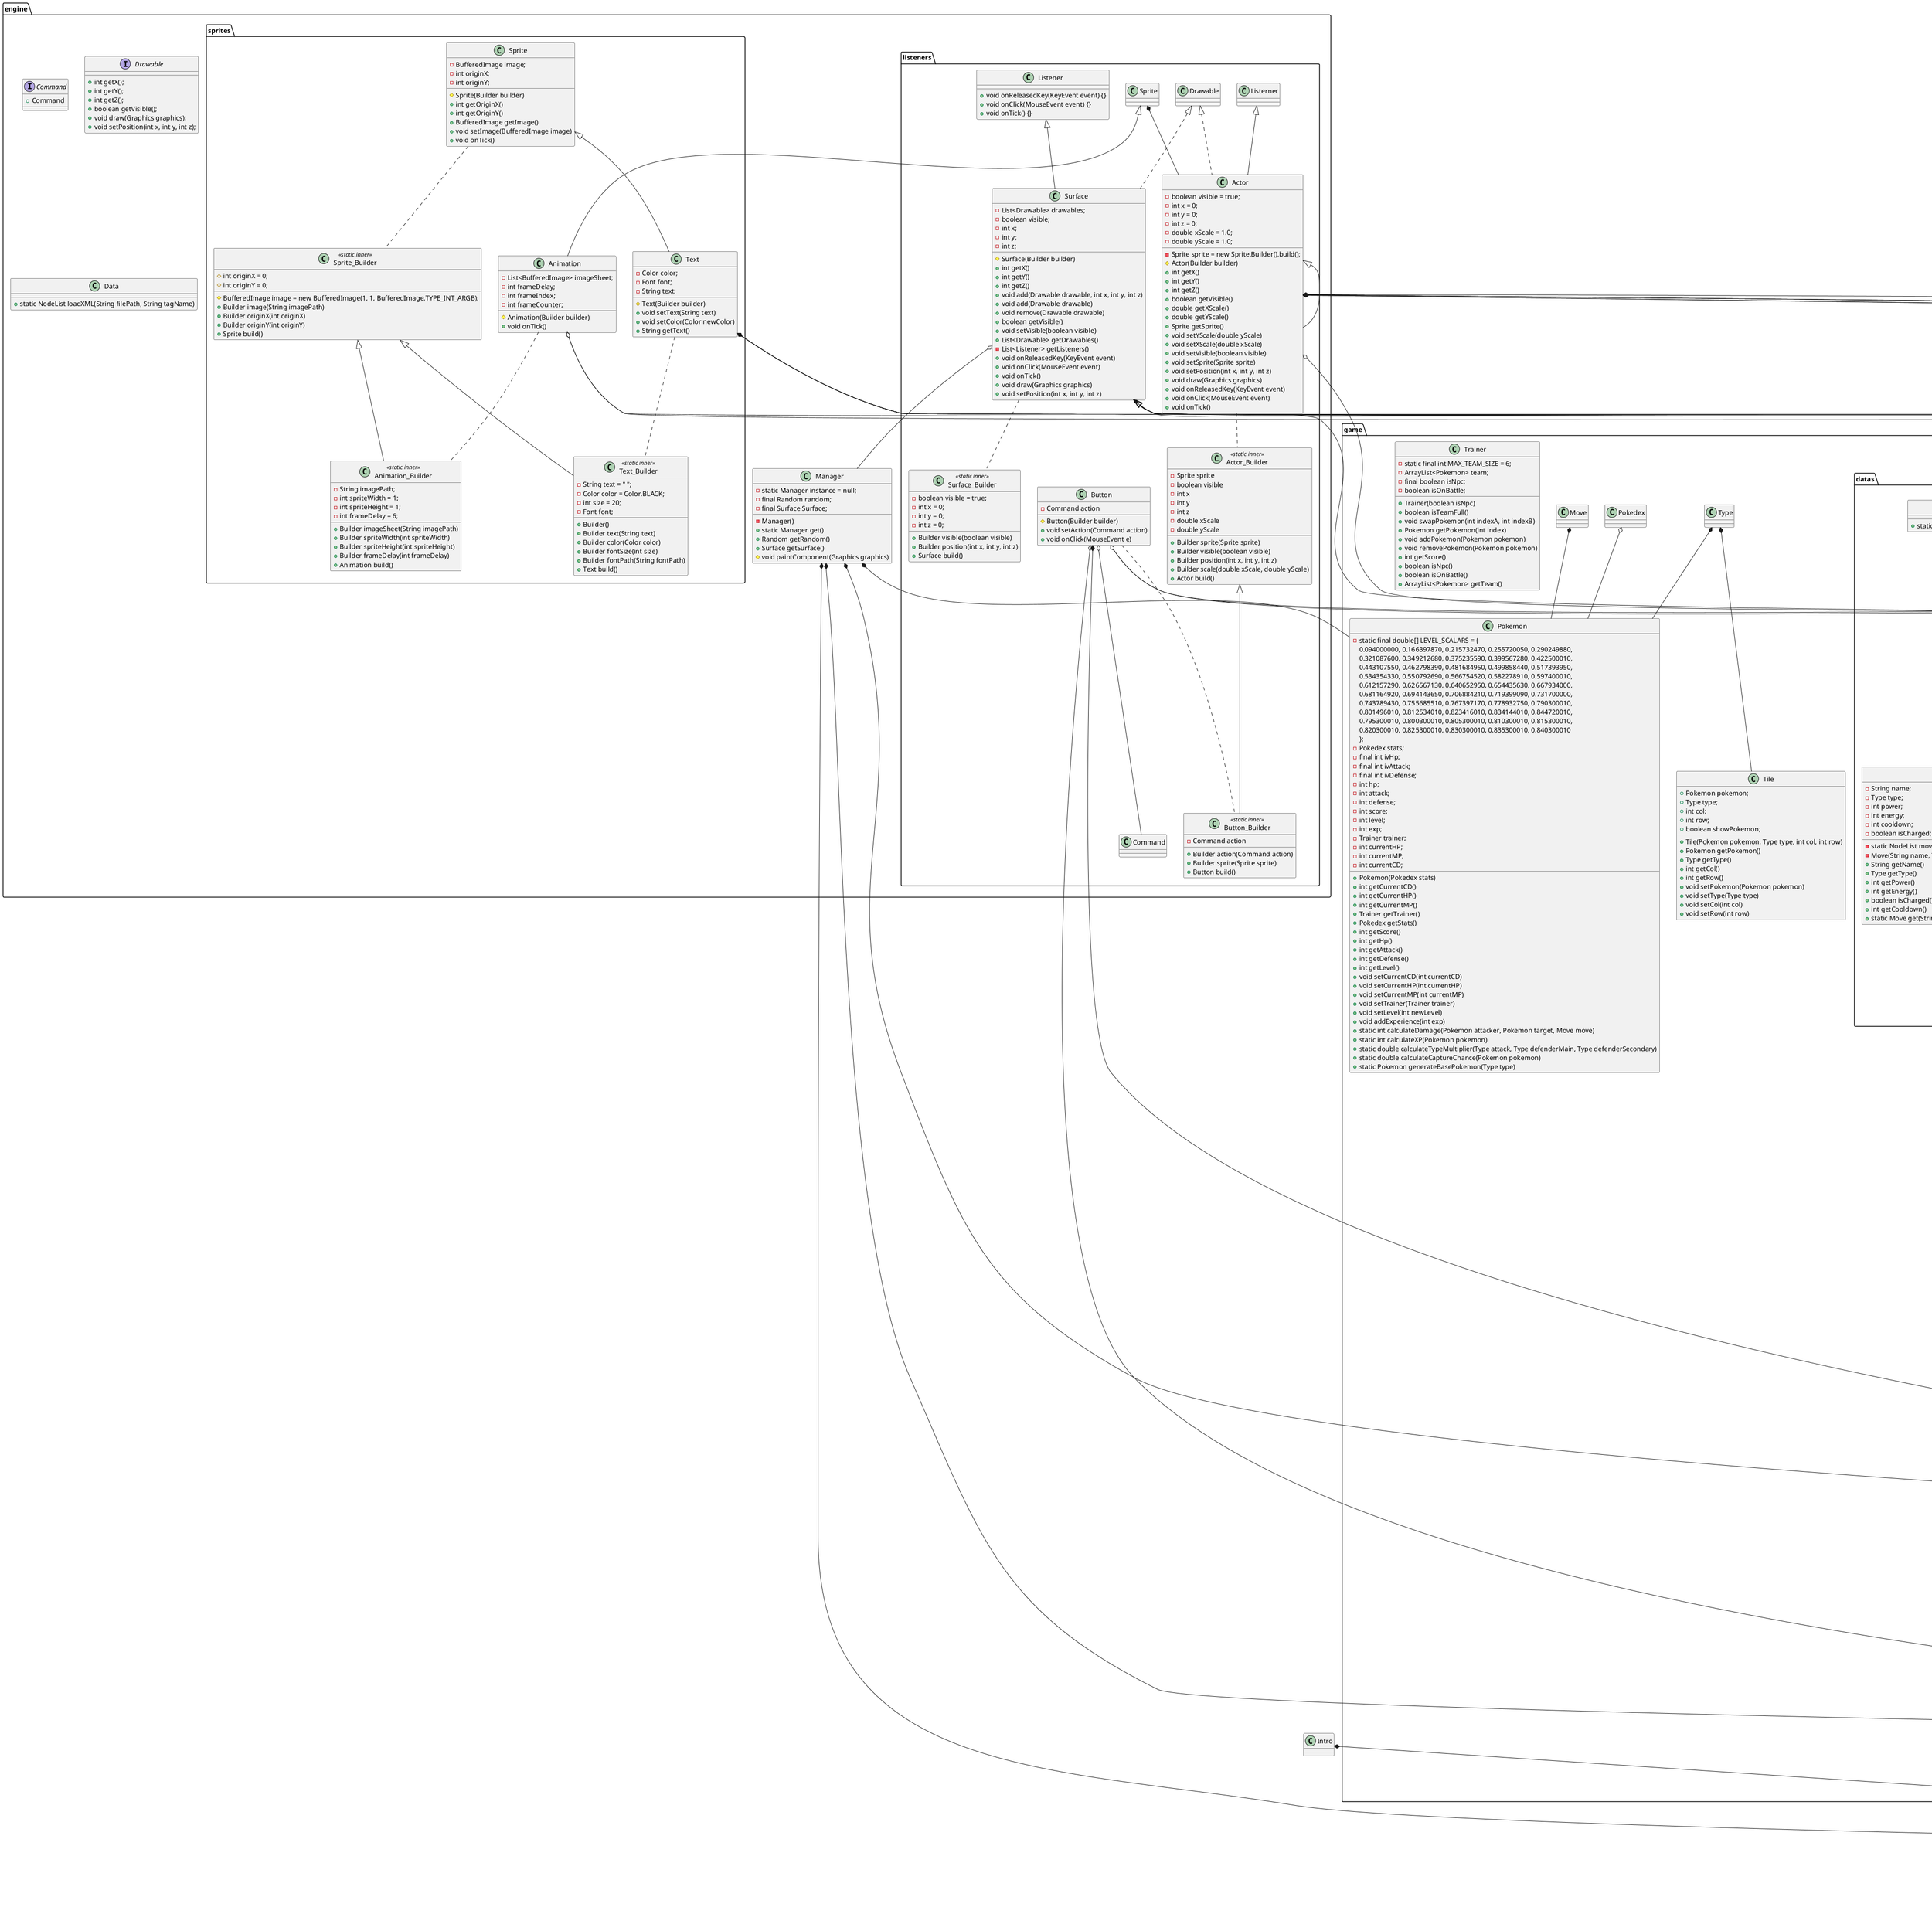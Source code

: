 @startuml src

package engine 
{
    package listeners
    {
        class Actor{
            - Sprite sprite = new Sprite.Builder().build();
            - boolean visible = true;
            - int x = 0;
            - int y = 0;
            - int z = 0;
            - double xScale = 1.0;
            - double yScale = 1.0;

            # Actor(Builder builder) 
            + int getX() 
            + int getY() 
            + int getZ() 
            + boolean getVisible() 
            + double getXScale()
            + double getYScale() 
            + Sprite getSprite()
            + void setYScale(double yScale) 
            + void setXScale(double xScale) 
            + void setVisible(boolean visible) 
            + void setSprite(Sprite sprite) 
            + void setPosition(int x, int y, int z) 
            + void draw(Graphics graphics)
            + void onReleasedKey(KeyEvent event) 
            + void onClick(MouseEvent event)
            + void onTick() 

        } 

        'Inheritance'
        Listerner <|-- Actor
        Drawable <|.. Actor  

        'Composition'
        Sprite *-- Actor

        class Actor_Builder <<static inner>> {
            - Sprite sprite
            - boolean visible
            - int x
            - int y
            - int z
            - double xScale
            - double yScale
            + Builder sprite(Sprite sprite) 
            + Builder visible(boolean visible)
            + Builder position(int x, int y, int z)
            + Builder scale(double xScale, double yScale)
            + Actor build()
        }

        Actor .. Actor_Builder

        class Button{ 
            - Command action
            # Button(Builder builder)
            + void setAction(Command action)
            + void onClick(MouseEvent e)
        }

        Actor <|-- Actor

        class Button_Builder <<static inner>> {
            - Command action
            + Builder action(Command action)
            + Builder sprite(Sprite sprite)
            + Button build()
        }  

        Actor_Builder <|-- Button_Builder
        Button .. Button_Builder
        Button o-- Command

        class Listener{
            + void onReleasedKey(KeyEvent event) {}
            + void onClick(MouseEvent event) {}
            + void onTick() {}
        }



        class Surface{
            - List<Drawable> drawables;
            - boolean visible;
            - int x;
            - int y;
            - int z;
            # Surface(Builder builder)
            + int getX()
            + int getY()
            + int getZ()
            + void add(Drawable drawable, int x, int y, int z)
            + void add(Drawable drawable)
            + void remove(Drawable drawable)
            + boolean getVisible()
            + void setVisible(boolean visible)
            + List<Drawable> getDrawables()
            - List<Listener> getListeners()
            + void onReleasedKey(KeyEvent event)
            + void onClick(MouseEvent event)
            + void onTick()
            + void draw(Graphics graphics)
            + void setPosition(int x, int y, int z)
        }

        Listener <|-- Surface
        Drawable <|.. Surface


        class Surface_Builder <<static inner>> {
            - boolean visible = true;
            - int x = 0;
            - int y = 0;
            - int z = 0;
            + Builder visible(boolean visible)
            + Builder position(int x, int y, int z) 
            + Surface build()
        } 

        Surface .. Surface_Builder

    }

    package sprites{
        class Animation{
            - List<BufferedImage> imageSheet;
            - int frameDelay;
            - int frameIndex;
            - int frameCounter;
            # Animation(Builder builder) 
            + void onTick()
        }

        class Animation_Builder <<static inner>> {
            - String imagePath;
            - int spriteWidth = 1;
            - int spriteHeight = 1;
            - int frameDelay = 6;
            + Builder imageSheet(String imagePath)
            + Builder spriteWidth(int spriteWidth)
            + Builder spriteHeight(int spriteHeight)
            + Builder frameDelay(int frameDelay)
            + Animation build() 
        }

        Sprite <|-- Animation
        Sprite_Builder <|-- Animation_Builder
        Animation .. Animation_Builder

        class Sprite{
            - BufferedImage image;
            - int originX;
            - int originY; 
            # Sprite(Builder builder)
            + int getOriginX()
            + int getOriginY()
            + BufferedImage getImage()
            + void setImage(BufferedImage image)
            + void onTick()
        }

        class Sprite_Builder <<static inner>> {
            # BufferedImage image = new BufferedImage(1, 1, BufferedImage.TYPE_INT_ARGB);
            # int originX = 0;
            # int originY = 0;
            + Builder image(String imagePath) 
            + Builder originX(int originX)
            + Builder originY(int originY) 
            + Sprite build() 
        }
            
        Sprite .. Sprite_Builder

        class Text{
            - Color color;
            - Font font;
            - String text; 
            # Text(Builder builder)
            + void setText(String text)
            + void setColor(Color newColor)
            + String getText() 
        }

        class Text_Builder <<static inner>> {
            - String text = " ";
            - Color color = Color.BLACK;
            - int size = 20;
            - Font font;
            + Builder()
            + Builder text(String text)
            + Builder color(Color color)
            + Builder fontSize(int size)
            + Builder fontPath(String fontPath)
            + Text build()
        }

        Sprite <|-- Text
        Sprite_Builder <|-- Text_Builder
        Text .. Text_Builder
    }

    interface Command{
        + Command
    }

    class Manager{
        - static Manager instance = null; 
        - final Random random;
        - final Surface Surface;
        - Manager() 
        + static Manager get()
        + Random getRandom() 
        + Surface getSurface()  
        # void paintComponent(Graphics graphics) 
    }

    'algo com Random aqui"
    Surface o-- Manager

    interface Drawable{
        + int getX();
        + int getY();
        + int getZ();
        + boolean getVisible();
        + void draw(Graphics graphics);
        + void setPosition(int x, int y, int z);
    }

    class Data{
        + static NodeList loadXML(String filePath, String tagName)
    }

}

package game{
    package actors{
        package battle{

            class ActionMenu{
                - static final Sprite BACKGROUND = new Sprite.Builder().image("assets/gui/battle/ActionsBox.png").build();
                - final Button fightButton;
                - final Button switchButton;
                - final Button bagButton;
                - final Button runButton;
                - final Text text;

                + ActionMenu(Builder builder, Battle battle)
                + void setText(String string)
                + static String getIdleText(Pokemon pokemon)
            }

            Surface <|-- ActionMenu

            class ActionTexts{
                - static final Sprite background = new Sprite.Builder().image("assets/gui/battle/TextsBox.png").build();
                - final Text topText = new Text.Builder().fontSize(19).build(); 
                - final Text bottomText = new Text.Builder().fontSize(19).build(); 

                + ActionTexts(Builder builder)
                + void setTopText(String text)
                + void setBottomText(String text)
                + static String getActionText(Pokemon pokemon)
                + static String getCaptureMessage(Pokemon pokemon)
                + static String getCaptureFailureMessage(Pokemon pokemon, double captureChance, double randomValue)
                + static String getAttackText(Pokemon attacker, Move move) 
                + static String getEncounterText(Pokemon pokemon)

            }

            Surface <|-- ActionTexts

            class Battle{
                - static final int DELAY_TICKS = 60;
                - final World world;
                - final Trainer trainer;
                - final Pokemon opponentPokemon;
                - int turnCD;
                - final ActionTexts actionTexts = new ActionTexts(new Surface.Builder());
                - final ActionMenu actionMenu = new ActionMenu(new Surface.Builder(), this);
                - final MovesMenu movesMenu = new MovesMenu(new Surface.Builder(), this);
                - final PartyMenu partyMenu = new PartyMenu(new Surface.Builder(), this);
                - final Actor mainBattleSprite  = new Actor.Builder().scale(-4, 4).build();
                - final PokemonInfo mainPokemonInfo = new PokemonInfo(new Surface.Builder());
                - final Actor opponentBattleSprite  = new Actor.Builder().scale(4, 4).build();
                - final PokemonInfo opponentPokemonInfo = new PokemonInfo(new Surface.Builder());

                + Battle(Builder builder, World world, Trainer trainer, Pokemon opponentPokemon)
                + void onTick()
                + Trainer getTrainer() 
                + Pokemon getOpponentPokemon() 
                + ActionMenu getActionMenu() 
                + PokemonInfo getOpponentPokemonInfo() 
                + ActionTexts getActionTexts() 
                + PartyMenu getPartyMenu() 
                + MovesMenu getMovesMenu() 
                + static void attack(Pokemon attacker, Pokemon target, Move move)
                + void swap(int partyIndex)
                + void capture()
                + void exit()

            }

            'Composition'
            PartyMenu o-- Battle
            Actor o-- Battle
            PokemonInfo o-- Battle
            MovesMenu o-- Battle
            ActionMenu o-- Battle
            ActionTexts o-- Battle
            Trainer o-- Battle
            Pokemon o-- Battle

            'Inheritance'
            Surface <|-- Battle

            class MovesMenu{
                - static final Sprite BACKGROUND = new Sprite.Builder().image("assets/gui/battle/MovesBox.png").build();
                - final Text energy;
                - final Button exitButton;
                - final Text[] moveTexts = new Text[3];
                - final Button[] moveButtons = new Button[3];

                + MovesMenu(Builder builder, Battle battle)
                + void refresh(Battle battle)
                - static void setButtonText(Button button, Text text, Move move, Pokemon attacker) 
            }

            'Composition'
            Actor o-- MovesMenu
            Button o-- MovesMenu
            Sprite o-- MovesMenu
            Text o-- MovesMenu
            Pokemon o-- MovesMenu
            Move o-- MovesMenu

            'Inheritance'
            Surface <|-- MovesMenu

            class PartyMenu{
                - static final Sprite BACKGROUND = new Sprite.Builder().image("assets/gui/battle/ActionsBox.png").build();
                - final Text text;
                - final Text[] slotTexts = new Text[5];
                - final Button[] slotButtons = new Button[5];
                - final Button exitButton;

                + PartyMenu(Builder builder, Battle battle) 
                + void refresh(Battle battle) 
            }

            'Composition'
            Actor o-- PartyMenu
            Button o-- PartyMenu
            Sprite o-- PartyMenu
            Text o-- PartyMenu
            Pokemon o-- PartyMenu
            Trainer o-- PartyMenu

            'Inheritance'
            Surface <|-- PartyMenu
                
            

            class PokemonInfo{
                - static final Sprite BACKGROUND = new Sprite.Builder().image("assets/gui/battle/Bar.png").build();
                - final Text nameText;
                - final Text levelText;
                - final Text hpText;

                + PokemonInfo(Builder builder)
                + void setPokemon(Pokemon pokemon)
            }

            'Composition'
            Actor o-- PokemonInfo
            Sprite o-- PokemonInfo
            Text o-- PokemonInfo
            Pokemon o-- PokemonInfo

            'Inheritance'
            Surface <|-- PokemonInfo
        }

        package world{

            class SearchCommand{
                - final World world;
                - final int row;
                - final int col;

                + SearchCommand(World world, int row, int col)
                + void execute()

            }

            'Implements'
            Command <|.. SearchCommand

            class SwapCommand{
                - final World world;
                - final int index;

                + SwapCommand(World world, int index)
                + void execute()
            }

            'Implements'
            Command <|.. SwapCommand

            'Composition"
            Trainer o-- SwapCommand

            class World{
                - ArrayList<Tile> tiles;
                - Trainer player;
                - Trainer opponent;
                - int selectedIndex;
                - final Actor arrowActor;
                - final Button[] pokemonSlots;
                - final Button[][] gridButtons;
                - final Text scoreText;
                - final Button bagButton;
                - final Button saveButton;
                - final Button exitButton;
                - static final Sprite SCORE_BACKGROUND = new Sprite.Builder().image("assets/gui/world/Score.png").build();
                - static final Sprite STAR = new Sprite.Builder().image("assets/gui/world/Hint.png").build();
                - static final Sprite SAVE = new Sprite.Builder().image("assets/gui/world/Save.png").build();
                - static final Sprite EXIT = new Sprite.Builder().image("assets/gui/world/Exit.png").build();
                - static final Sprite PARTY_BOX = new Sprite.Builder().image("assets/gui/world/Actions.png").build();
                - static final Sprite ARROW = new Sprite.Builder().image("assets/gui/world/Arrow.png").build();

                + World(Builder builder, Trainer player, Trainer opponent, Intro intro)
                + void setText(Trainer player, Trainer opponent)
                + ArrayList<Tile> getTiles() { return tiles; }
                + Trainer getPlayer() { return player; }
                + Trainer getOpponent() { return opponent; }
                + int getSelectedIndex() { return selectedIndex; }
                + void setSelectedIndex(int selectedIndex) { this.selectedIndex = selectedIndex; }
                + void updateParty()
                + void search(Trainer trainer, int row, int col)
                + void refresh()
                + void generateBoard(int rows, int cols)
            }

            'Inheritance'
            Surface <|-- World

            'Composition'
            Manager *-- World
            Actor *-- World
            Button *-- World 
            Sprite *-- World
            Text *-- World
            Pokemon *-- World
            Tile *-- World
            Trainer *-- World 
            Battle *-- World
            
            'Aggregation'
            Intro o-- World
            Pokedex o-- World
            Type o-- World 
        }

        class Gameboy{
            - static final Sprite LONG_BUTTON = new Sprite.Builder().image("assets/gui/gameboy/Long.png").build();
            - static final Sprite ROUND_BUTTON = new Sprite.Builder().image("assets/gui/gameboy/Round.png").build();
            - static final Sprite VISOR = new Sprite.Builder().image("assets/gui/gameboy/Visor.png").build();
            - static final Sprite DPAD = new Sprite.Builder().image("assets/gui/gameboy/Dpad.png").build();

            + Gameboy(Builder builder)
        }

        'Inheritance'
        Surface <|-- Gameboy

        'Composition'
        Actor *-- Gameboy
        Sprite *-- Gameboy

        class Intro{
            - final Button button1;
            - final Button button2;
            - final Button button3;
            - final Button button4;

            + Intro(Builder builder)
        }

        'Inheritance'
        Surface <|-- Intro

        'Composition'
        Actor *-- Intro
        Sprite *-- Intro
        Manager *-- Intro 
        Text *-- Intro
        World *-- Intro

        'Aggregation'
        Button o-- Intro
        Animation o-- Intro
        Pokemon o-- Intro
        Trainer o-- Intro
        Pokedex o-- Intro
    }


    package datas{

        class Data{
            + static NodeList loadXML(String filePath, String tagName)
        }

        class Level{
            - static NodeList levelList = Data.loadXML("assets/Levels.xml", "level");

            + static ArrayList<Tile> get(String name)
        }

        class Move{
            - static NodeList moveList = Data.loadXML("assets/Moves.xml", "move");
            - String name;
            - Type type;
            - int power;
            - int energy;
            - int cooldown;
            - boolean isCharged;

            - Move(String name, Type type, int power, int energy, int cooldown, boolean isCharged) 
            + String getName() 
            + Type getType() 
            + int getPower() 
            + int getEnergy() 
            + boolean isCharged() 
            + int getCooldown() 
            + static Move get(String name)
        }

        class Pokedex{
            - static final ArrayList<Pokedex> entries = new ArrayList<>();
            - String id;
            - String name;
            - Type mainType;
            - Type secondaryType;
            - int baseHp;
            - int baseAttack;
            - int baseDefense;
            - Move fastMove;
            - Move chargedMove;
            - Move optionalMove;
            - int levelToEvolve;
            - String pokemonToEvolve;
            - int catchRate;
            - int baseExp;

            - Pokedex(String id, String name, Type mainType, Type secondaryType, int baseHp,
                                int baseAttack, int baseDefense, Move fastMove, Move chargedMove, Move optionalMove,
                                int levelToEvolve, String pokemonToEvolve, int catchRate, int baseExp)
            + static ArrayList<Pokedex> get()
            + static Pokedex get(String name)
            + String getId() 
            + String getName() 
            + Type getMainType() 
            + Type getSecondaryType() 
            + int getBaseHp() 
            + int getBaseAttack() 
            + int getBaseDefense() 
            + Move getFastMove() 
            + Move getChargedMove() 
            + Move getOptionalMove() 
            + int getLevelToEvolve() 
            + String getPokemonToEvolve()
            + int getCatchRate() 
            + int getBaseExp() 
            +Sprite getSpriteSheet()
        }

        'Composition'
        Sprite *-- Pokedex
        
        'Aggregation'
        Animation o-- Pokedex

        class Type{
            - static final ArrayList<Type> entries = new ArrayList<>();
            - static NodeList typeList = Data.loadXML("assets/Types.xml", "type");
            - String name;
            - Map<String, Double> resistances;

            - Type(String name, Map<String, Double> resistances)
            + String getName() { return name; }
            + Map<String, Double> getResistances() { return resistances; }
            + Sprite getSprite() { return new Sprite.Builder().image("assets/types/tiles/" + name + ".png").build();
            + static ArrayList<Type> get()
            + static Type get(String name)
            + static ArrayList<Type> getAllTypes()
        }

        'Composition'
        Sprite *-- Type 
    }

    class Pokemon{
        - static final double[] LEVEL_SCALARS = { 
            0.094000000, 0.166397870, 0.215732470, 0.255720050, 0.290249880, 
            0.321087600, 0.349212680, 0.375235590, 0.399567280, 0.422500010, 
            0.443107550, 0.462798390, 0.481684950, 0.499858440, 0.517393950, 
            0.534354330, 0.550792690, 0.566754520, 0.582278910, 0.597400010, 
            0.612157290, 0.626567130, 0.640652950, 0.654435630, 0.667934000, 
            0.681164920, 0.694143650, 0.706884210, 0.719399090, 0.731700000, 
            0.743789430, 0.755685510, 0.767397170, 0.778932750, 0.790300010, 
            0.801496010, 0.812534010, 0.823416010, 0.834144010, 0.844720010, 
            0.795300010, 0.800300010, 0.805300010, 0.810300010, 0.815300010, 
            0.820300010, 0.825300010, 0.830300010, 0.835300010, 0.840300010  
        };
        - Pokedex stats;
        - final int ivHp;
        - final int ivAttack;
        - final int ivDefense;
        - int hp;
        - int attack;
        - int defense;
        - int score;
        - int level;
        - int exp;
        - Trainer trainer;
        - int currentHP;
        - int currentMP;
        - int currentCD;

        + Pokemon(Pokedex stats)
        + int getCurrentCD() 
        + int getCurrentHP() 
        + int getCurrentMP() 
        + Trainer getTrainer() 
        + Pokedex getStats() 
        + int getScore() 
        + int getHp() 
        + int getAttack() 
        + int getDefense() 
        + int getLevel() 
        + void setCurrentCD(int currentCD) 
        + void setCurrentHP(int currentHP) 
        + void setCurrentMP(int currentMP) 
        + void setTrainer(Trainer trainer) 
        + void setLevel(int newLevel)
        + void addExperience(int exp)
        + static int calculateDamage(Pokemon attacker, Pokemon target, Move move)
        + static int calculateXP(Pokemon pokemon)
        + static double calculateTypeMultiplier(Type attack, Type defenderMain, Type defenderSecondary)
        + static double calculateCaptureChance(Pokemon pokemon)
        + static Pokemon generateBasePokemon(Type type) 
    }

    'Composition'
    Manager *-- Pokemon
    Move *-- Pokemon
    Type *-- Pokemon

    'Agregation'
    Pokedex o-- Pokemon

    class Tile{
        + Pokemon pokemon;
        + Type type;
        + int col;
        + int row;
        + boolean showPokemon;

        + Tile(Pokemon pokemon, Type type, int col, int row)
        + Pokemon getPokemon()
        + Type getType()
        + int getCol()
        + int getRow()
        + void setPokemon(Pokemon pokemon)
        + void setType(Type type)
        + void setCol(int col)
        + void setRow(int row)
    }

    'Composition'
    Type *-- Tile

    class Trainer{
        - static final int MAX_TEAM_SIZE = 6;
        - ArrayList<Pokemon> team;
        - final boolean isNpc;
        - boolean isOnBattle;

        + Trainer(boolean isNpc)
        + boolean isTeamFull()
        + void swapPokemon(int indexA, int indexB) 
        + Pokemon getPokemon(int index)
        + void addPokemon(Pokemon pokemon)
        + void removePokemon(Pokemon pokemon)
        + int getScore()
        + boolean isNpc()
        + boolean isOnBattle()
        + ArrayList<Pokemon> getTeam()
    }
}

class App{
    + Intro intro = new Intro(new Surface.Builder());
    + Gameboy gameboy = new Gameboy(new Surface.Builder());
    + Surface mainSurface = Manager.get().getSurface();
    + JFrame frame = new JFrame("JavaxDungeon");

    + static void main(String[] args)
}

'Composition'
Manager *-- App
Surface *-- App
Gameboy *-- App
Intro *-- App

@enduml